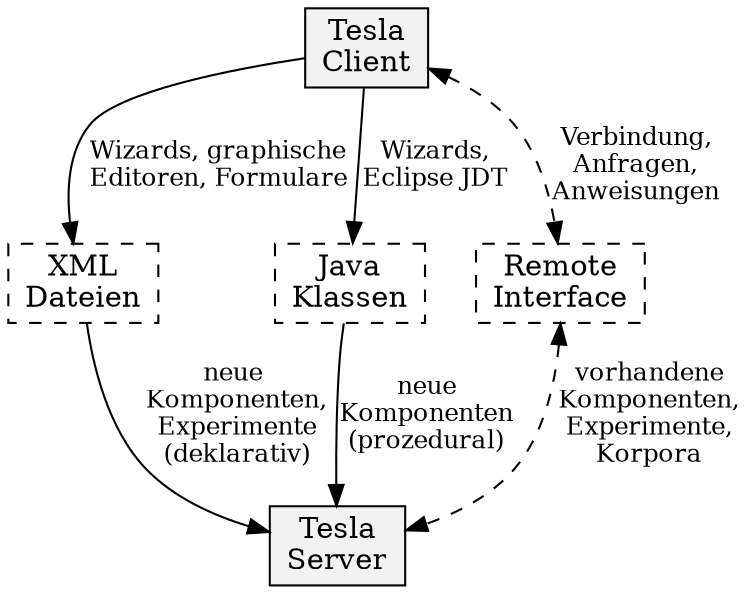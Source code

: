 digraph client{
	rankdir="TD"

	node[shape=box,style=filled,fillcolor=gray95]
	edge[fontsize=12]
	ui[label="Tesla\nClient"]
	xml[label="XML\nDateien", style=dashed]
	java[label="Java\nKlassen", style=dashed]
	ri[label="Remote\nInterface", style=dashed]
	server[label="Tesla\nServer"]
    
	
	ui->java[label="Wizards,\nEclipse JDT"]
	java->server[label="neue\nKomponenten\n(prozedural)"]
	ui->xml[label="Wizards, graphische\nEditoren, Formulare"]
	xml->server[label="neue \nKomponenten,\nExperimente\n(deklarativ)"]
	
	ui-> ri[dir=both,style=dashed, label="Verbindung,\nAnfragen,\nAnweisungen"]
	//ri-> server[style=dashed]
	ri-> server[dir=both,style=dashed, label="vorhandene\nKomponenten,\nExperimente,\nKorpora"]
	//ui-> ri [dir=back,style=dashed]
	
}